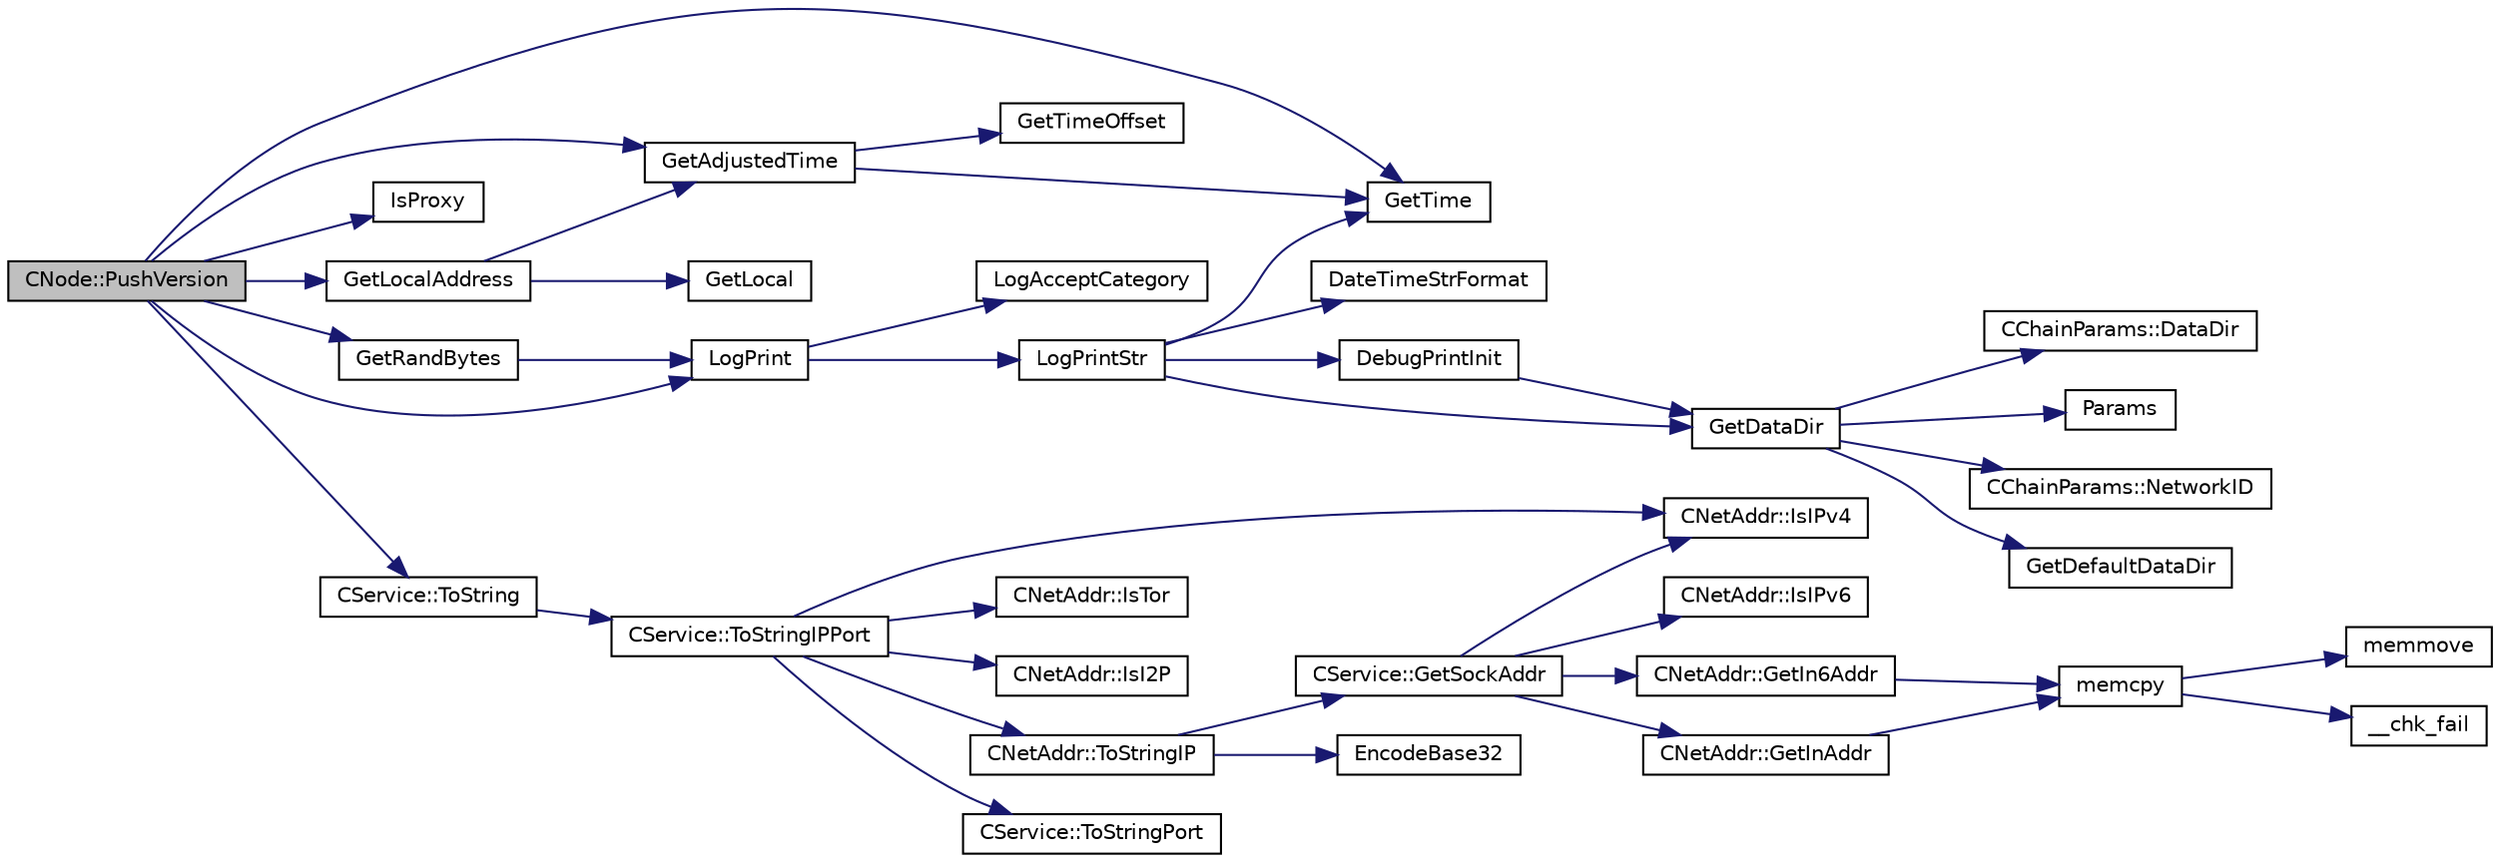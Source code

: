 digraph "CNode::PushVersion"
{
  edge [fontname="Helvetica",fontsize="10",labelfontname="Helvetica",labelfontsize="10"];
  node [fontname="Helvetica",fontsize="10",shape=record];
  rankdir="LR";
  Node872 [label="CNode::PushVersion",height=0.2,width=0.4,color="black", fillcolor="grey75", style="filled", fontcolor="black"];
  Node872 -> Node873 [color="midnightblue",fontsize="10",style="solid",fontname="Helvetica"];
  Node873 [label="GetAdjustedTime",height=0.2,width=0.4,color="black", fillcolor="white", style="filled",URL="$df/d2d/util_8cpp.html#a09f81b9c7650f898cf3cf305b87547e6"];
  Node873 -> Node874 [color="midnightblue",fontsize="10",style="solid",fontname="Helvetica"];
  Node874 [label="GetTime",height=0.2,width=0.4,color="black", fillcolor="white", style="filled",URL="$df/d2d/util_8cpp.html#a46fac5fba8ba905b5f9acb364f5d8c6f"];
  Node873 -> Node875 [color="midnightblue",fontsize="10",style="solid",fontname="Helvetica"];
  Node875 [label="GetTimeOffset",height=0.2,width=0.4,color="black", fillcolor="white", style="filled",URL="$df/d2d/util_8cpp.html#a50ca5344c75631267633f15cfe5e983e"];
  Node872 -> Node874 [color="midnightblue",fontsize="10",style="solid",fontname="Helvetica"];
  Node872 -> Node876 [color="midnightblue",fontsize="10",style="solid",fontname="Helvetica"];
  Node876 [label="IsProxy",height=0.2,width=0.4,color="black", fillcolor="white", style="filled",URL="$d0/d0e/netbase_8cpp.html#aef250c1632d217d8f3b752ddeacc0368"];
  Node872 -> Node877 [color="midnightblue",fontsize="10",style="solid",fontname="Helvetica"];
  Node877 [label="GetLocalAddress",height=0.2,width=0.4,color="black", fillcolor="white", style="filled",URL="$dd/d84/net_8cpp.html#a66f5f0bc1dad5cfe429157d5637a93dc"];
  Node877 -> Node878 [color="midnightblue",fontsize="10",style="solid",fontname="Helvetica"];
  Node878 [label="GetLocal",height=0.2,width=0.4,color="black", fillcolor="white", style="filled",URL="$dd/d84/net_8cpp.html#a51605827c953a7843f9b165eada26857"];
  Node877 -> Node873 [color="midnightblue",fontsize="10",style="solid",fontname="Helvetica"];
  Node872 -> Node879 [color="midnightblue",fontsize="10",style="solid",fontname="Helvetica"];
  Node879 [label="GetRandBytes",height=0.2,width=0.4,color="black", fillcolor="white", style="filled",URL="$df/d2d/util_8cpp.html#acf52c2aa8213c7b15e26594a2264ed8a"];
  Node879 -> Node880 [color="midnightblue",fontsize="10",style="solid",fontname="Helvetica"];
  Node880 [label="LogPrint",height=0.2,width=0.4,color="black", fillcolor="white", style="filled",URL="$d8/d3c/util_8h.html#aab1f837a2366f424bdc996fdf6352171"];
  Node880 -> Node881 [color="midnightblue",fontsize="10",style="solid",fontname="Helvetica"];
  Node881 [label="LogAcceptCategory",height=0.2,width=0.4,color="black", fillcolor="white", style="filled",URL="$d8/d3c/util_8h.html#a343d2a13efe00125f78d25dafb0a8d98"];
  Node880 -> Node882 [color="midnightblue",fontsize="10",style="solid",fontname="Helvetica"];
  Node882 [label="LogPrintStr",height=0.2,width=0.4,color="black", fillcolor="white", style="filled",URL="$d8/d3c/util_8h.html#afd4c3002b2797c0560adddb6af3ca1da"];
  Node882 -> Node883 [color="midnightblue",fontsize="10",style="solid",fontname="Helvetica"];
  Node883 [label="DebugPrintInit",height=0.2,width=0.4,color="black", fillcolor="white", style="filled",URL="$df/d2d/util_8cpp.html#a751ff5f21d880737811136b5e0bcea12"];
  Node883 -> Node884 [color="midnightblue",fontsize="10",style="solid",fontname="Helvetica"];
  Node884 [label="GetDataDir",height=0.2,width=0.4,color="black", fillcolor="white", style="filled",URL="$df/d2d/util_8cpp.html#ab83866a054745d4b30a3948a1b44beba"];
  Node884 -> Node885 [color="midnightblue",fontsize="10",style="solid",fontname="Helvetica"];
  Node885 [label="Params",height=0.2,width=0.4,color="black", fillcolor="white", style="filled",URL="$df/dbf/chainparams_8cpp.html#ace5c5b706d71a324a417dd2db394fd4a",tooltip="Return the currently selected parameters. "];
  Node884 -> Node886 [color="midnightblue",fontsize="10",style="solid",fontname="Helvetica"];
  Node886 [label="CChainParams::NetworkID",height=0.2,width=0.4,color="black", fillcolor="white", style="filled",URL="$d1/d4f/class_c_chain_params.html#a90dc493ec0c0325c98c3ac06eb99862b"];
  Node884 -> Node887 [color="midnightblue",fontsize="10",style="solid",fontname="Helvetica"];
  Node887 [label="GetDefaultDataDir",height=0.2,width=0.4,color="black", fillcolor="white", style="filled",URL="$df/d2d/util_8cpp.html#ab272995de020a3bcbf743be630e485c6"];
  Node884 -> Node888 [color="midnightblue",fontsize="10",style="solid",fontname="Helvetica"];
  Node888 [label="CChainParams::DataDir",height=0.2,width=0.4,color="black", fillcolor="white", style="filled",URL="$d1/d4f/class_c_chain_params.html#a959488b5d8e6fe62857940b831d73a78"];
  Node882 -> Node884 [color="midnightblue",fontsize="10",style="solid",fontname="Helvetica"];
  Node882 -> Node889 [color="midnightblue",fontsize="10",style="solid",fontname="Helvetica"];
  Node889 [label="DateTimeStrFormat",height=0.2,width=0.4,color="black", fillcolor="white", style="filled",URL="$df/d2d/util_8cpp.html#a749bc6776c8ec72d7c5e4dea56aee415"];
  Node882 -> Node874 [color="midnightblue",fontsize="10",style="solid",fontname="Helvetica"];
  Node872 -> Node880 [color="midnightblue",fontsize="10",style="solid",fontname="Helvetica"];
  Node872 -> Node890 [color="midnightblue",fontsize="10",style="solid",fontname="Helvetica"];
  Node890 [label="CService::ToString",height=0.2,width=0.4,color="black", fillcolor="white", style="filled",URL="$d3/dcc/class_c_service.html#a225473158bc07c87a6a862160d73cfea"];
  Node890 -> Node891 [color="midnightblue",fontsize="10",style="solid",fontname="Helvetica"];
  Node891 [label="CService::ToStringIPPort",height=0.2,width=0.4,color="black", fillcolor="white", style="filled",URL="$d3/dcc/class_c_service.html#a224204c838b12eeb49ca7eabe6f75004"];
  Node891 -> Node892 [color="midnightblue",fontsize="10",style="solid",fontname="Helvetica"];
  Node892 [label="CNetAddr::IsIPv4",height=0.2,width=0.4,color="black", fillcolor="white", style="filled",URL="$d3/dc3/class_c_net_addr.html#a7021b79e9a33c342b68db09dbb6c2293"];
  Node891 -> Node893 [color="midnightblue",fontsize="10",style="solid",fontname="Helvetica"];
  Node893 [label="CNetAddr::IsTor",height=0.2,width=0.4,color="black", fillcolor="white", style="filled",URL="$d3/dc3/class_c_net_addr.html#a4db37b4997ff3b8c57959f2aa915a9a3"];
  Node891 -> Node894 [color="midnightblue",fontsize="10",style="solid",fontname="Helvetica"];
  Node894 [label="CNetAddr::IsI2P",height=0.2,width=0.4,color="black", fillcolor="white", style="filled",URL="$d3/dc3/class_c_net_addr.html#afc07b09ccfd8406c5aa30ce009727eab"];
  Node891 -> Node895 [color="midnightblue",fontsize="10",style="solid",fontname="Helvetica"];
  Node895 [label="CNetAddr::ToStringIP",height=0.2,width=0.4,color="black", fillcolor="white", style="filled",URL="$d3/dc3/class_c_net_addr.html#a0c8d9b5ed3824546ff4dccca3b28b073"];
  Node895 -> Node896 [color="midnightblue",fontsize="10",style="solid",fontname="Helvetica"];
  Node896 [label="EncodeBase32",height=0.2,width=0.4,color="black", fillcolor="white", style="filled",URL="$df/d2d/util_8cpp.html#a71aa75e646de8a10971f887bc71d9a75"];
  Node895 -> Node897 [color="midnightblue",fontsize="10",style="solid",fontname="Helvetica"];
  Node897 [label="CService::GetSockAddr",height=0.2,width=0.4,color="black", fillcolor="white", style="filled",URL="$d3/dcc/class_c_service.html#ac4c6d655fab3af40937f0b0c65581745"];
  Node897 -> Node892 [color="midnightblue",fontsize="10",style="solid",fontname="Helvetica"];
  Node897 -> Node898 [color="midnightblue",fontsize="10",style="solid",fontname="Helvetica"];
  Node898 [label="CNetAddr::GetInAddr",height=0.2,width=0.4,color="black", fillcolor="white", style="filled",URL="$d3/dc3/class_c_net_addr.html#a4f73432c55d4acb6b9e4c54833eefea6"];
  Node898 -> Node899 [color="midnightblue",fontsize="10",style="solid",fontname="Helvetica"];
  Node899 [label="memcpy",height=0.2,width=0.4,color="black", fillcolor="white", style="filled",URL="$d5/d9f/glibc__compat_8cpp.html#a0f46826ab0466591e136db24394923cf"];
  Node899 -> Node900 [color="midnightblue",fontsize="10",style="solid",fontname="Helvetica"];
  Node900 [label="memmove",height=0.2,width=0.4,color="black", fillcolor="white", style="filled",URL="$d5/d9f/glibc__compat_8cpp.html#a9778d49e9029dd75bc53ecbbf9f5e9a1"];
  Node899 -> Node901 [color="midnightblue",fontsize="10",style="solid",fontname="Helvetica"];
  Node901 [label="__chk_fail",height=0.2,width=0.4,color="black", fillcolor="white", style="filled",URL="$d5/d9f/glibc__compat_8cpp.html#a424ac71631da5ada2976630ff67051d1"];
  Node897 -> Node902 [color="midnightblue",fontsize="10",style="solid",fontname="Helvetica"];
  Node902 [label="CNetAddr::IsIPv6",height=0.2,width=0.4,color="black", fillcolor="white", style="filled",URL="$d3/dc3/class_c_net_addr.html#aad5f7a372c56ccf4d773f728b6b46e18"];
  Node897 -> Node903 [color="midnightblue",fontsize="10",style="solid",fontname="Helvetica"];
  Node903 [label="CNetAddr::GetIn6Addr",height=0.2,width=0.4,color="black", fillcolor="white", style="filled",URL="$d3/dc3/class_c_net_addr.html#a3616012f94b27148e5b8e27d943d4884"];
  Node903 -> Node899 [color="midnightblue",fontsize="10",style="solid",fontname="Helvetica"];
  Node891 -> Node904 [color="midnightblue",fontsize="10",style="solid",fontname="Helvetica"];
  Node904 [label="CService::ToStringPort",height=0.2,width=0.4,color="black", fillcolor="white", style="filled",URL="$d3/dcc/class_c_service.html#a95d6f24b6a613fca24734ba4e38ef3dc"];
}
